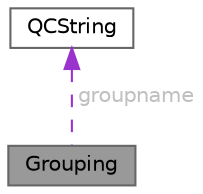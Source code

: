 digraph "Grouping"
{
 // INTERACTIVE_SVG=YES
 // LATEX_PDF_SIZE
  bgcolor="transparent";
  edge [fontname=Helvetica,fontsize=10,labelfontname=Helvetica,labelfontsize=10];
  node [fontname=Helvetica,fontsize=10,shape=box,height=0.2,width=0.4];
  Node1 [label="Grouping",height=0.2,width=0.4,color="gray40", fillcolor="grey60", style="filled", fontcolor="black",tooltip="Grouping info."];
  Node2 -> Node1 [dir="back",color="darkorchid3",style="dashed",label=" groupname",fontcolor="grey" ];
  Node2 [label="QCString",height=0.2,width=0.4,color="gray40", fillcolor="white", style="filled",URL="$d9/d45/class_q_c_string.html",tooltip="This is an alternative implementation of QCString."];
}
